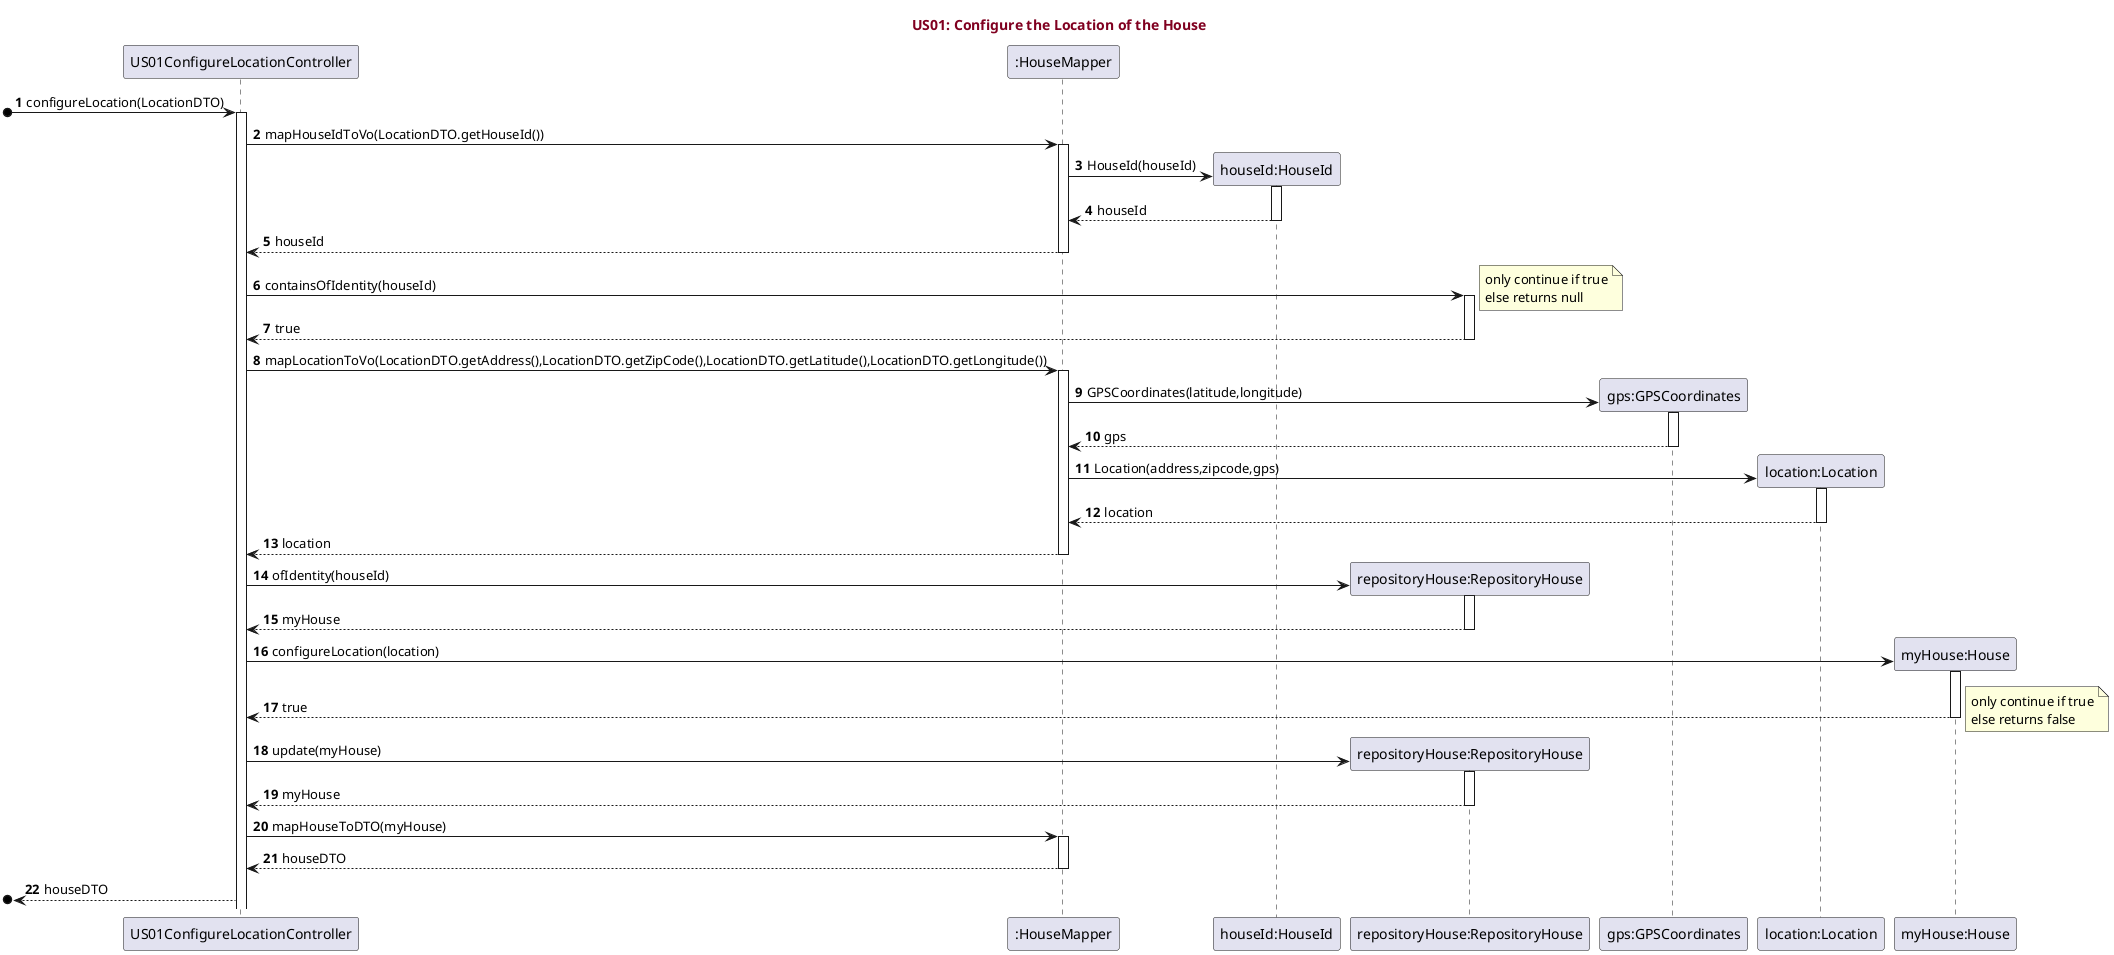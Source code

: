 @startuml
'https://plantuml.com/sequence-diagram

title <font color=#800020>US01: Configure the Location of the House</font>

autonumber

[o->"US01ConfigureLocationController": configureLocation(LocationDTO)
activate "US01ConfigureLocationController"

"US01ConfigureLocationController" -> ":HouseMapper" : mapHouseIdToVo(LocationDTO.getHouseId())
activate ":HouseMapper"

":HouseMapper" -> "houseId:HouseId"** : HouseId(houseId)
activate "houseId:HouseId"

"houseId:HouseId" --> ":HouseMapper" : houseId
deactivate "houseId:HouseId"

":HouseMapper" --> "US01ConfigureLocationController" : houseId
deactivate ":HouseMapper"

"US01ConfigureLocationController" -> "repositoryHouse:RepositoryHouse" : containsOfIdentity(houseId)
activate "repositoryHouse:RepositoryHouse"

note right
only continue if true
else returns null
end note

"repositoryHouse:RepositoryHouse" --> "US01ConfigureLocationController" : true
deactivate "repositoryHouse:RepositoryHouse"

"US01ConfigureLocationController" -> ":HouseMapper" : mapLocationToVo(LocationDTO.getAddress(),LocationDTO.getZipCode(),LocationDTO.getLatitude(),LocationDTO.getLongitude())
activate ":HouseMapper"

":HouseMapper" -> "gps:GPSCoordinates"** : GPSCoordinates(latitude,longitude)
activate "gps:GPSCoordinates"

"gps:GPSCoordinates" --> ":HouseMapper" : gps
deactivate "gps:GPSCoordinates"

":HouseMapper" -> "location:Location"** : Location(address,zipcode,gps)
activate "location:Location"

"location:Location" --> ":HouseMapper" : location
deactivate "location:Location"

":HouseMapper" --> "US01ConfigureLocationController" : location
deactivate ":HouseMapper"

"US01ConfigureLocationController" -> "repositoryHouse:RepositoryHouse" **: ofIdentity(houseId)
activate "repositoryHouse:RepositoryHouse"

"repositoryHouse:RepositoryHouse" --> "US01ConfigureLocationController" : myHouse
deactivate "repositoryHouse:RepositoryHouse"

"US01ConfigureLocationController" -> "myHouse:House"** : configureLocation(location)
activate "myHouse:House"
"myHouse:House" --> "US01ConfigureLocationController" : true
deactivate "myHouse:House"

note right
only continue if true
else returns false
end note

"US01ConfigureLocationController" -> "repositoryHouse:RepositoryHouse"** : update(myHouse)
activate "repositoryHouse:RepositoryHouse"

"repositoryHouse:RepositoryHouse" --> "US01ConfigureLocationController" :myHouse
deactivate "repositoryHouse:RepositoryHouse"

"US01ConfigureLocationController" -> ":HouseMapper": mapHouseToDTO(myHouse)
activate ":HouseMapper"

":HouseMapper" --> "US01ConfigureLocationController" : houseDTO
deactivate ":HouseMapper"

[o<--"US01ConfigureLocationController": houseDTO

@enduml